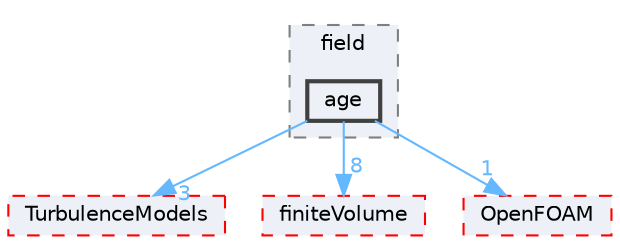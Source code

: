 digraph "src/functionObjects/field/age"
{
 // LATEX_PDF_SIZE
  bgcolor="transparent";
  edge [fontname=Helvetica,fontsize=10,labelfontname=Helvetica,labelfontsize=10];
  node [fontname=Helvetica,fontsize=10,shape=box,height=0.2,width=0.4];
  compound=true
  subgraph clusterdir_bae024cac12ddc6733a616261920a91f {
    graph [ bgcolor="#edf0f7", pencolor="grey50", label="field", fontname=Helvetica,fontsize=10 style="filled,dashed", URL="dir_bae024cac12ddc6733a616261920a91f.html",tooltip=""]
  dir_e428b8f56bb082034fe914be73fe1f08 [label="age", fillcolor="#edf0f7", color="grey25", style="filled,bold", URL="dir_e428b8f56bb082034fe914be73fe1f08.html",tooltip=""];
  }
  dir_1eda626aeac0f0ad2848c36acaa5d501 [label="TurbulenceModels", fillcolor="#edf0f7", color="red", style="filled,dashed", URL="dir_1eda626aeac0f0ad2848c36acaa5d501.html",tooltip=""];
  dir_9bd15774b555cf7259a6fa18f99fe99b [label="finiteVolume", fillcolor="#edf0f7", color="red", style="filled,dashed", URL="dir_9bd15774b555cf7259a6fa18f99fe99b.html",tooltip=""];
  dir_c5473ff19b20e6ec4dfe5c310b3778a8 [label="OpenFOAM", fillcolor="#edf0f7", color="red", style="filled,dashed", URL="dir_c5473ff19b20e6ec4dfe5c310b3778a8.html",tooltip=""];
  dir_e428b8f56bb082034fe914be73fe1f08->dir_1eda626aeac0f0ad2848c36acaa5d501 [headlabel="3", labeldistance=1.5 headhref="dir_000078_004143.html" href="dir_000078_004143.html" color="steelblue1" fontcolor="steelblue1"];
  dir_e428b8f56bb082034fe914be73fe1f08->dir_9bd15774b555cf7259a6fa18f99fe99b [headlabel="8", labeldistance=1.5 headhref="dir_000078_001387.html" href="dir_000078_001387.html" color="steelblue1" fontcolor="steelblue1"];
  dir_e428b8f56bb082034fe914be73fe1f08->dir_c5473ff19b20e6ec4dfe5c310b3778a8 [headlabel="1", labeldistance=1.5 headhref="dir_000078_002695.html" href="dir_000078_002695.html" color="steelblue1" fontcolor="steelblue1"];
}
